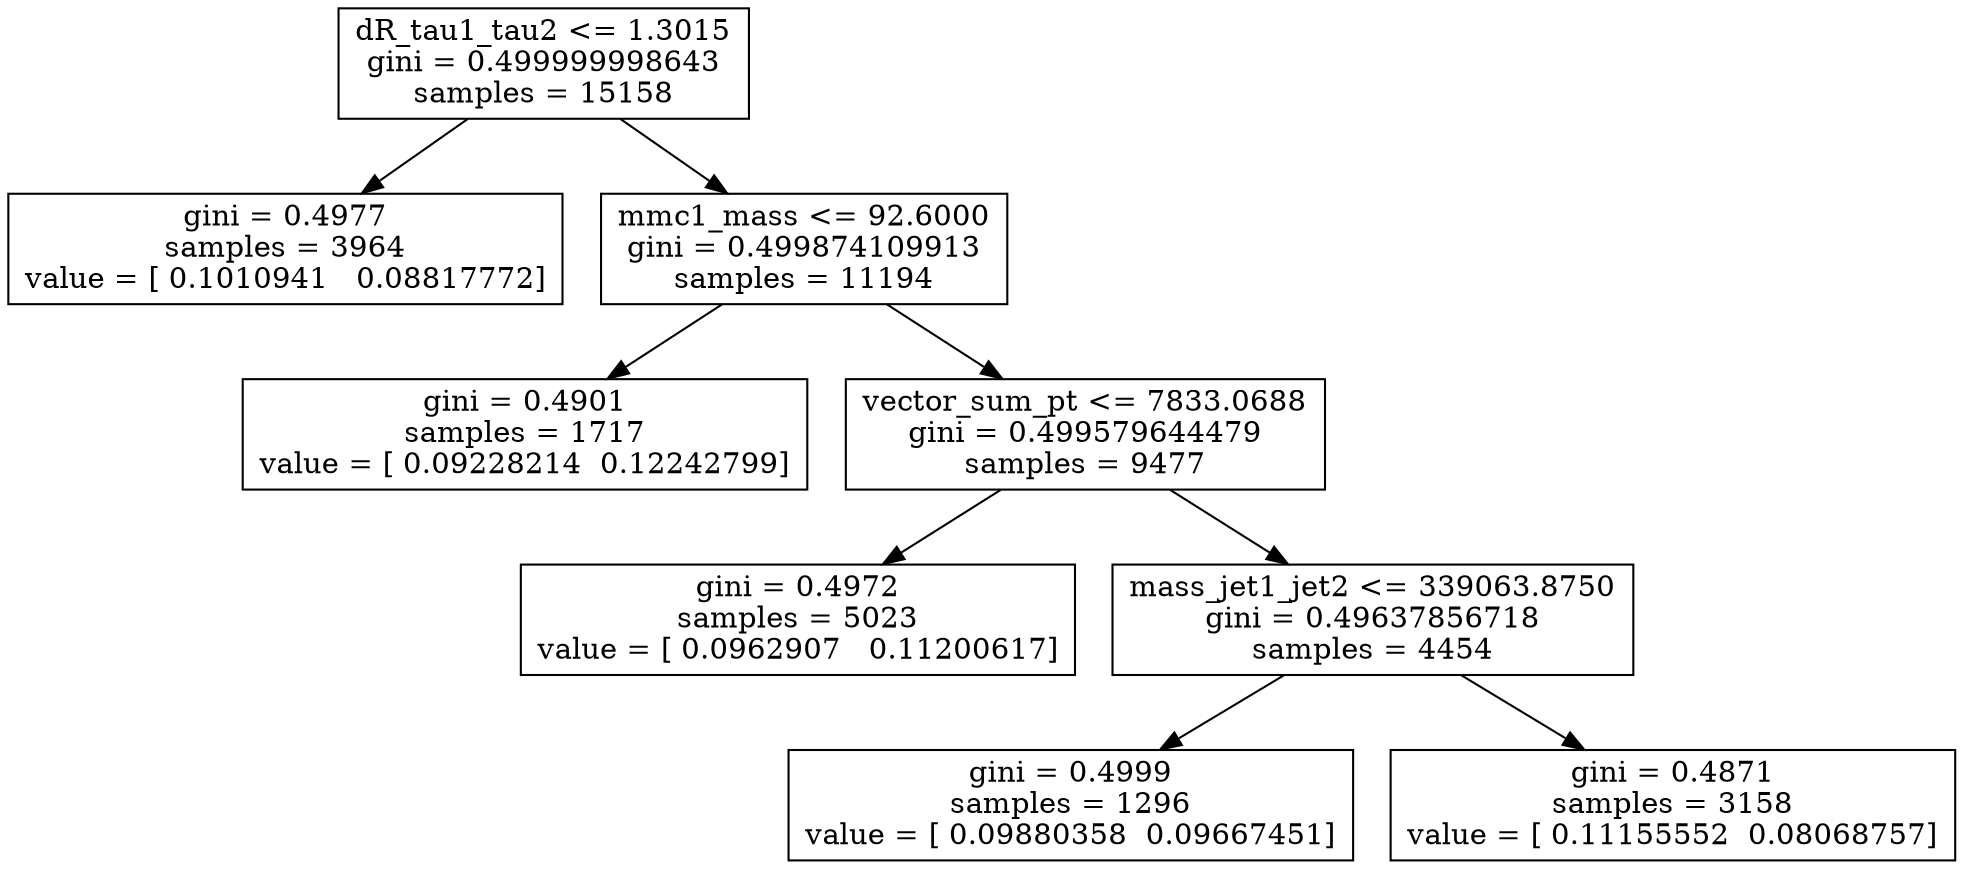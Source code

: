 digraph Tree {
0 [label="dR_tau1_tau2 <= 1.3015\ngini = 0.499999998643\nsamples = 15158", shape="box"] ;
1 [label="gini = 0.4977\nsamples = 3964\nvalue = [ 0.1010941   0.08817772]", shape="box"] ;
0 -> 1 ;
2 [label="mmc1_mass <= 92.6000\ngini = 0.499874109913\nsamples = 11194", shape="box"] ;
0 -> 2 ;
3 [label="gini = 0.4901\nsamples = 1717\nvalue = [ 0.09228214  0.12242799]", shape="box"] ;
2 -> 3 ;
4 [label="vector_sum_pt <= 7833.0688\ngini = 0.499579644479\nsamples = 9477", shape="box"] ;
2 -> 4 ;
5 [label="gini = 0.4972\nsamples = 5023\nvalue = [ 0.0962907   0.11200617]", shape="box"] ;
4 -> 5 ;
6 [label="mass_jet1_jet2 <= 339063.8750\ngini = 0.49637856718\nsamples = 4454", shape="box"] ;
4 -> 6 ;
7 [label="gini = 0.4999\nsamples = 1296\nvalue = [ 0.09880358  0.09667451]", shape="box"] ;
6 -> 7 ;
8 [label="gini = 0.4871\nsamples = 3158\nvalue = [ 0.11155552  0.08068757]", shape="box"] ;
6 -> 8 ;
}